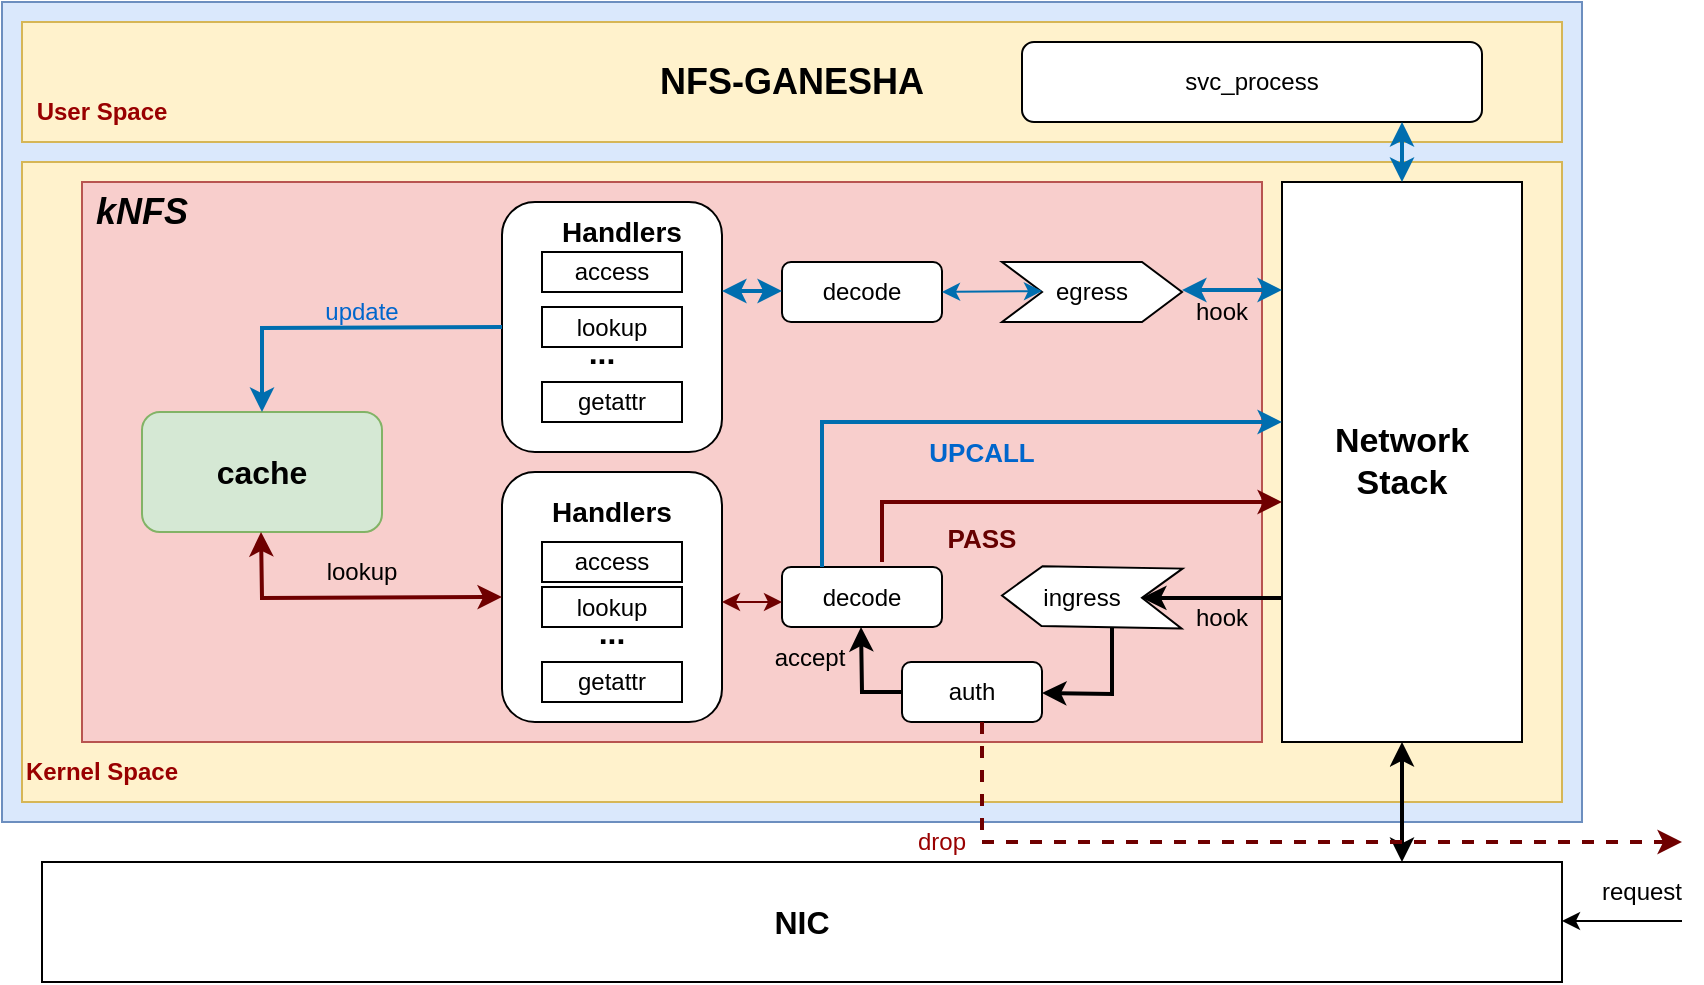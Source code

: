 <mxfile version="21.3.5" type="github">
  <diagram name="第 1 页" id="lMDj3vS_iH2XKWsvDy5g">
    <mxGraphModel dx="994" dy="581" grid="1" gridSize="10" guides="1" tooltips="1" connect="1" arrows="1" fold="1" page="1" pageScale="1" pageWidth="827" pageHeight="1169" math="0" shadow="0">
      <root>
        <mxCell id="0" />
        <mxCell id="1" parent="0" />
        <mxCell id="yOJ6stdo72_agYnsj1yz-1" value="" style="rounded=20;whiteSpace=wrap;html=1;fillColor=#dae8fc;strokeColor=#6c8ebf;" parent="1" vertex="1">
          <mxGeometry x="10" y="180" width="790" height="410" as="geometry" />
        </mxCell>
        <mxCell id="yOJ6stdo72_agYnsj1yz-2" value="&lt;b&gt;&lt;font style=&quot;font-size: 16px;&quot;&gt;NIC&lt;/font&gt;&lt;/b&gt;" style="rounded=0;whiteSpace=wrap;html=1;" parent="1" vertex="1">
          <mxGeometry x="30" y="610" width="760" height="60" as="geometry" />
        </mxCell>
        <mxCell id="yOJ6stdo72_agYnsj1yz-4" value="" style="rounded=0;whiteSpace=wrap;html=1;fillColor=#fff2cc;strokeColor=#d6b656;" parent="1" vertex="1">
          <mxGeometry x="20" y="260" width="770" height="320" as="geometry" />
        </mxCell>
        <mxCell id="yOJ6stdo72_agYnsj1yz-5" value="&lt;b&gt;&lt;font style=&quot;font-size: 18px;&quot;&gt;NFS-GANESHA&lt;/font&gt;&lt;/b&gt;" style="rounded=0;whiteSpace=wrap;html=1;fillColor=#fff2cc;strokeColor=#d6b656;" parent="1" vertex="1">
          <mxGeometry x="20" y="190" width="770" height="60" as="geometry" />
        </mxCell>
        <mxCell id="yOJ6stdo72_agYnsj1yz-7" value="&lt;h4&gt;&lt;font color=&quot;#990000&quot;&gt;User Space&lt;/font&gt;&lt;/h4&gt;" style="text;html=1;strokeColor=none;fillColor=none;align=center;verticalAlign=middle;whiteSpace=wrap;rounded=0;" parent="1" vertex="1">
          <mxGeometry x="20" y="220" width="80" height="30" as="geometry" />
        </mxCell>
        <mxCell id="yOJ6stdo72_agYnsj1yz-8" value="&lt;h4&gt;&lt;font color=&quot;#990000&quot;&gt;Kernel Space&lt;/font&gt;&lt;/h4&gt;" style="text;html=1;strokeColor=none;fillColor=none;align=center;verticalAlign=middle;whiteSpace=wrap;rounded=0;" parent="1" vertex="1">
          <mxGeometry x="20" y="550" width="80" height="30" as="geometry" />
        </mxCell>
        <mxCell id="yOJ6stdo72_agYnsj1yz-11" value="" style="rounded=0;whiteSpace=wrap;html=1;fillColor=#f8cecc;strokeColor=#b85450;" parent="1" vertex="1">
          <mxGeometry x="50" y="270" width="590" height="280" as="geometry" />
        </mxCell>
        <mxCell id="yOJ6stdo72_agYnsj1yz-12" value="&lt;b&gt;&lt;i&gt;&lt;font style=&quot;font-size: 18px;&quot;&gt;kNFS&lt;/font&gt;&lt;/i&gt;&lt;/b&gt;" style="text;html=1;strokeColor=none;fillColor=none;align=center;verticalAlign=middle;whiteSpace=wrap;rounded=0;" parent="1" vertex="1">
          <mxGeometry x="50" y="270" width="60" height="30" as="geometry" />
        </mxCell>
        <mxCell id="yOJ6stdo72_agYnsj1yz-13" value="&lt;b style=&quot;font-size: 17px;&quot;&gt;Network&lt;br&gt;Stack&lt;/b&gt;" style="rounded=0;whiteSpace=wrap;html=1;" parent="1" vertex="1">
          <mxGeometry x="650" y="270" width="120" height="280" as="geometry" />
        </mxCell>
        <mxCell id="yOJ6stdo72_agYnsj1yz-16" value="&lt;b&gt;&lt;font style=&quot;font-size: 16px;&quot;&gt;cache&lt;/font&gt;&lt;/b&gt;" style="rounded=1;whiteSpace=wrap;html=1;fillColor=#d5e8d4;strokeColor=#82b366;" parent="1" vertex="1">
          <mxGeometry x="80" y="385" width="120" height="60" as="geometry" />
        </mxCell>
        <mxCell id="yOJ6stdo72_agYnsj1yz-17" value="decode" style="rounded=1;whiteSpace=wrap;html=1;" parent="1" vertex="1">
          <mxGeometry x="400" y="462.5" width="80" height="30" as="geometry" />
        </mxCell>
        <mxCell id="yOJ6stdo72_agYnsj1yz-21" value="lookup" style="text;html=1;strokeColor=none;fillColor=none;align=center;verticalAlign=middle;whiteSpace=wrap;rounded=0;" parent="1" vertex="1">
          <mxGeometry x="160" y="450" width="60" height="30" as="geometry" />
        </mxCell>
        <mxCell id="JF-g7HKyl8JPYLveSICX-1" value="" style="rounded=1;whiteSpace=wrap;html=1;" parent="1" vertex="1">
          <mxGeometry x="260" y="415" width="110" height="125" as="geometry" />
        </mxCell>
        <mxCell id="JF-g7HKyl8JPYLveSICX-2" value="access" style="rounded=0;whiteSpace=wrap;html=1;" parent="1" vertex="1">
          <mxGeometry x="280" y="450" width="70" height="20" as="geometry" />
        </mxCell>
        <mxCell id="JF-g7HKyl8JPYLveSICX-3" value="&lt;b&gt;&lt;font style=&quot;font-size: 14px;&quot;&gt;Handlers&lt;/font&gt;&lt;/b&gt;" style="text;html=1;strokeColor=none;fillColor=none;align=center;verticalAlign=middle;whiteSpace=wrap;rounded=0;" parent="1" vertex="1">
          <mxGeometry x="285" y="420" width="60" height="30" as="geometry" />
        </mxCell>
        <mxCell id="JF-g7HKyl8JPYLveSICX-6" value="lookup" style="rounded=0;whiteSpace=wrap;html=1;" parent="1" vertex="1">
          <mxGeometry x="280" y="472.5" width="70" height="20" as="geometry" />
        </mxCell>
        <mxCell id="JF-g7HKyl8JPYLveSICX-7" value="getattr" style="rounded=0;whiteSpace=wrap;html=1;" parent="1" vertex="1">
          <mxGeometry x="280" y="510" width="70" height="20" as="geometry" />
        </mxCell>
        <mxCell id="JF-g7HKyl8JPYLveSICX-16" value="&lt;b&gt;&lt;font style=&quot;font-size: 16px;&quot;&gt;...&lt;/font&gt;&lt;/b&gt;" style="text;html=1;strokeColor=none;fillColor=none;align=center;verticalAlign=middle;whiteSpace=wrap;rounded=0;" parent="1" vertex="1">
          <mxGeometry x="285" y="480" width="60" height="30" as="geometry" />
        </mxCell>
        <mxCell id="JF-g7HKyl8JPYLveSICX-21" value="svc_process" style="rounded=1;whiteSpace=wrap;html=1;" parent="1" vertex="1">
          <mxGeometry x="520" y="200" width="230" height="40" as="geometry" />
        </mxCell>
        <mxCell id="JF-g7HKyl8JPYLveSICX-25" value="" style="endArrow=classic;startArrow=classic;html=1;rounded=0;entryX=0.5;entryY=1;entryDx=0;entryDy=0;strokeWidth=2;" parent="1" target="yOJ6stdo72_agYnsj1yz-13" edge="1">
          <mxGeometry width="50" height="50" relative="1" as="geometry">
            <mxPoint x="710" y="610" as="sourcePoint" />
            <mxPoint x="710" y="560" as="targetPoint" />
          </mxGeometry>
        </mxCell>
        <mxCell id="JF-g7HKyl8JPYLveSICX-30" value="" style="shape=step;perimeter=stepPerimeter;whiteSpace=wrap;html=1;fixedSize=1;rotation=-179;" parent="1" vertex="1">
          <mxGeometry x="510" y="462.5" width="90" height="30" as="geometry" />
        </mxCell>
        <mxCell id="JF-g7HKyl8JPYLveSICX-31" value="ingress" style="text;html=1;strokeColor=none;fillColor=none;align=center;verticalAlign=middle;whiteSpace=wrap;rounded=0;" parent="1" vertex="1">
          <mxGeometry x="520" y="462.5" width="60" height="30" as="geometry" />
        </mxCell>
        <mxCell id="JF-g7HKyl8JPYLveSICX-32" value="" style="endArrow=classic;html=1;rounded=0;entryX=0;entryY=0.5;entryDx=0;entryDy=0;strokeWidth=2;" parent="1" target="JF-g7HKyl8JPYLveSICX-30" edge="1">
          <mxGeometry width="50" height="50" relative="1" as="geometry">
            <mxPoint x="650" y="478" as="sourcePoint" />
            <mxPoint x="600" y="494.5" as="targetPoint" />
          </mxGeometry>
        </mxCell>
        <mxCell id="JF-g7HKyl8JPYLveSICX-34" value="hook" style="text;html=1;strokeColor=none;fillColor=none;align=center;verticalAlign=middle;whiteSpace=wrap;rounded=0;" parent="1" vertex="1">
          <mxGeometry x="590" y="472.5" width="60" height="30" as="geometry" />
        </mxCell>
        <mxCell id="JF-g7HKyl8JPYLveSICX-36" value="decode" style="rounded=1;whiteSpace=wrap;html=1;" parent="1" vertex="1">
          <mxGeometry x="400" y="310" width="80" height="30" as="geometry" />
        </mxCell>
        <mxCell id="JF-g7HKyl8JPYLveSICX-39" value="" style="endArrow=classic;startArrow=classic;html=1;rounded=0;fillColor=#a20025;strokeColor=#6F0000;" parent="1" edge="1">
          <mxGeometry width="50" height="50" relative="1" as="geometry">
            <mxPoint x="370" y="480" as="sourcePoint" />
            <mxPoint x="400" y="480" as="targetPoint" />
          </mxGeometry>
        </mxCell>
        <mxCell id="JF-g7HKyl8JPYLveSICX-40" value="" style="endArrow=classic;startArrow=classic;html=1;rounded=0;exitX=0;exitY=0.5;exitDx=0;exitDy=0;strokeWidth=2;fillColor=#a20025;strokeColor=#6F0000;" parent="1" source="JF-g7HKyl8JPYLveSICX-1" edge="1">
          <mxGeometry width="50" height="50" relative="1" as="geometry">
            <mxPoint x="139.5" y="515" as="sourcePoint" />
            <mxPoint x="139.5" y="445" as="targetPoint" />
            <Array as="points">
              <mxPoint x="140" y="478" />
            </Array>
          </mxGeometry>
        </mxCell>
        <mxCell id="JF-g7HKyl8JPYLveSICX-42" value="egress" style="shape=step;perimeter=stepPerimeter;whiteSpace=wrap;html=1;fixedSize=1;rotation=0;" parent="1" vertex="1">
          <mxGeometry x="510" y="310" width="90" height="30" as="geometry" />
        </mxCell>
        <mxCell id="JF-g7HKyl8JPYLveSICX-44" value="hook" style="text;html=1;strokeColor=none;fillColor=none;align=center;verticalAlign=middle;whiteSpace=wrap;rounded=0;" parent="1" vertex="1">
          <mxGeometry x="590" y="320" width="60" height="30" as="geometry" />
        </mxCell>
        <mxCell id="JF-g7HKyl8JPYLveSICX-45" value="" style="endArrow=classic;startArrow=classic;html=1;rounded=0;exitX=1;exitY=0.5;exitDx=0;exitDy=0;fillColor=#1ba1e2;strokeColor=#006EAF;" parent="1" source="JF-g7HKyl8JPYLveSICX-36" edge="1">
          <mxGeometry width="50" height="50" relative="1" as="geometry">
            <mxPoint x="500" y="324.5" as="sourcePoint" />
            <mxPoint x="530" y="324.5" as="targetPoint" />
          </mxGeometry>
        </mxCell>
        <mxCell id="JF-g7HKyl8JPYLveSICX-46" value="" style="endArrow=classic;startArrow=classic;html=1;rounded=0;exitX=0.5;exitY=0;exitDx=0;exitDy=0;strokeWidth=2;fillColor=#1ba1e2;strokeColor=#006EAF;" parent="1" source="yOJ6stdo72_agYnsj1yz-13" edge="1">
          <mxGeometry width="50" height="50" relative="1" as="geometry">
            <mxPoint x="709.5" y="270" as="sourcePoint" />
            <mxPoint x="710" y="240" as="targetPoint" />
          </mxGeometry>
        </mxCell>
        <mxCell id="JF-g7HKyl8JPYLveSICX-49" value="" style="rounded=1;whiteSpace=wrap;html=1;" parent="1" vertex="1">
          <mxGeometry x="260" y="280" width="110" height="125" as="geometry" />
        </mxCell>
        <mxCell id="JF-g7HKyl8JPYLveSICX-50" value="" style="endArrow=classic;startArrow=classic;html=1;rounded=0;strokeWidth=2;fillColor=#1ba1e2;strokeColor=#006EAF;" parent="1" edge="1">
          <mxGeometry width="50" height="50" relative="1" as="geometry">
            <mxPoint x="370" y="324.5" as="sourcePoint" />
            <mxPoint x="400" y="324.5" as="targetPoint" />
          </mxGeometry>
        </mxCell>
        <mxCell id="JF-g7HKyl8JPYLveSICX-51" value="" style="endArrow=classic;html=1;rounded=0;entryX=0.5;entryY=0;entryDx=0;entryDy=0;exitX=0;exitY=0.5;exitDx=0;exitDy=0;fillColor=#1ba1e2;strokeColor=#006EAF;strokeWidth=2;" parent="1" source="JF-g7HKyl8JPYLveSICX-49" target="yOJ6stdo72_agYnsj1yz-16" edge="1">
          <mxGeometry width="50" height="50" relative="1" as="geometry">
            <mxPoint x="160" y="350" as="sourcePoint" />
            <mxPoint x="210" y="300" as="targetPoint" />
            <Array as="points">
              <mxPoint x="140" y="343" />
            </Array>
          </mxGeometry>
        </mxCell>
        <mxCell id="JF-g7HKyl8JPYLveSICX-52" value="&lt;font&gt;update&lt;/font&gt;" style="text;html=1;strokeColor=none;fillColor=none;align=center;verticalAlign=middle;whiteSpace=wrap;rounded=0;fontColor=#0066CC;" parent="1" vertex="1">
          <mxGeometry x="160" y="320" width="60" height="30" as="geometry" />
        </mxCell>
        <mxCell id="JF-g7HKyl8JPYLveSICX-53" value="&lt;b&gt;&lt;font style=&quot;font-size: 14px;&quot;&gt;Handlers&lt;/font&gt;&lt;/b&gt;" style="text;html=1;strokeColor=none;fillColor=none;align=center;verticalAlign=middle;whiteSpace=wrap;rounded=0;" parent="1" vertex="1">
          <mxGeometry x="290" y="280" width="60" height="30" as="geometry" />
        </mxCell>
        <mxCell id="JF-g7HKyl8JPYLveSICX-54" value="access" style="rounded=0;whiteSpace=wrap;html=1;" parent="1" vertex="1">
          <mxGeometry x="280" y="305" width="70" height="20" as="geometry" />
        </mxCell>
        <mxCell id="JF-g7HKyl8JPYLveSICX-55" value="lookup" style="rounded=0;whiteSpace=wrap;html=1;" parent="1" vertex="1">
          <mxGeometry x="280" y="332.5" width="70" height="20" as="geometry" />
        </mxCell>
        <mxCell id="JF-g7HKyl8JPYLveSICX-56" value="&lt;b&gt;&lt;font style=&quot;font-size: 16px;&quot;&gt;...&lt;/font&gt;&lt;/b&gt;" style="text;html=1;strokeColor=none;fillColor=none;align=center;verticalAlign=middle;whiteSpace=wrap;rounded=0;" parent="1" vertex="1">
          <mxGeometry x="280" y="340" width="60" height="30" as="geometry" />
        </mxCell>
        <mxCell id="JF-g7HKyl8JPYLveSICX-57" value="getattr" style="rounded=0;whiteSpace=wrap;html=1;" parent="1" vertex="1">
          <mxGeometry x="280" y="370" width="70" height="20" as="geometry" />
        </mxCell>
        <mxCell id="10C1QH9LqCkpnewvL3aK-1" value="" style="endArrow=classic;html=1;rounded=0;" edge="1" parent="1">
          <mxGeometry width="50" height="50" relative="1" as="geometry">
            <mxPoint x="850" y="639.5" as="sourcePoint" />
            <mxPoint x="790" y="639.5" as="targetPoint" />
          </mxGeometry>
        </mxCell>
        <mxCell id="10C1QH9LqCkpnewvL3aK-2" value="request" style="text;html=1;strokeColor=none;fillColor=none;align=center;verticalAlign=middle;whiteSpace=wrap;rounded=0;" vertex="1" parent="1">
          <mxGeometry x="800" y="610" width="60" height="30" as="geometry" />
        </mxCell>
        <mxCell id="10C1QH9LqCkpnewvL3aK-4" value="auth" style="rounded=1;whiteSpace=wrap;html=1;" vertex="1" parent="1">
          <mxGeometry x="460" y="510" width="70" height="30" as="geometry" />
        </mxCell>
        <mxCell id="10C1QH9LqCkpnewvL3aK-8" value="" style="endArrow=classic;html=1;rounded=0;exitX=0.75;exitY=1;exitDx=0;exitDy=0;strokeWidth=2;" edge="1" parent="1" source="JF-g7HKyl8JPYLveSICX-31">
          <mxGeometry width="50" height="50" relative="1" as="geometry">
            <mxPoint x="565" y="490" as="sourcePoint" />
            <mxPoint x="530" y="525.5" as="targetPoint" />
            <Array as="points">
              <mxPoint x="565" y="526" />
            </Array>
          </mxGeometry>
        </mxCell>
        <mxCell id="10C1QH9LqCkpnewvL3aK-9" value="" style="endArrow=classic;html=1;rounded=0;exitX=0;exitY=0.5;exitDx=0;exitDy=0;strokeWidth=2;" edge="1" parent="1" source="10C1QH9LqCkpnewvL3aK-4">
          <mxGeometry width="50" height="50" relative="1" as="geometry">
            <mxPoint x="460" y="530" as="sourcePoint" />
            <mxPoint x="439.5" y="492.5" as="targetPoint" />
            <Array as="points">
              <mxPoint x="440" y="525" />
            </Array>
          </mxGeometry>
        </mxCell>
        <mxCell id="10C1QH9LqCkpnewvL3aK-10" value="accept" style="text;html=1;strokeColor=none;fillColor=none;align=center;verticalAlign=middle;whiteSpace=wrap;rounded=0;" vertex="1" parent="1">
          <mxGeometry x="384" y="492.5" width="60" height="30" as="geometry" />
        </mxCell>
        <mxCell id="10C1QH9LqCkpnewvL3aK-11" value="" style="endArrow=classic;html=1;rounded=0;dashed=1;fillColor=#a20025;strokeColor=#6F0000;strokeWidth=2;" edge="1" parent="1">
          <mxGeometry width="50" height="50" relative="1" as="geometry">
            <mxPoint x="500" y="540" as="sourcePoint" />
            <mxPoint x="850" y="600" as="targetPoint" />
            <Array as="points">
              <mxPoint x="500" y="600" />
            </Array>
          </mxGeometry>
        </mxCell>
        <mxCell id="10C1QH9LqCkpnewvL3aK-12" value="drop" style="text;html=1;align=center;verticalAlign=middle;whiteSpace=wrap;rounded=0;fontColor=#990000;" vertex="1" parent="1">
          <mxGeometry x="450" y="585" width="60" height="30" as="geometry" />
        </mxCell>
        <mxCell id="10C1QH9LqCkpnewvL3aK-13" value="" style="endArrow=classic;html=1;rounded=0;strokeWidth=2;fillColor=#a20025;strokeColor=#6F0000;" edge="1" parent="1">
          <mxGeometry width="50" height="50" relative="1" as="geometry">
            <mxPoint x="450" y="460" as="sourcePoint" />
            <mxPoint x="650" y="430" as="targetPoint" />
            <Array as="points">
              <mxPoint x="450" y="430" />
            </Array>
          </mxGeometry>
        </mxCell>
        <mxCell id="10C1QH9LqCkpnewvL3aK-14" value="PASS" style="text;html=1;align=center;verticalAlign=middle;whiteSpace=wrap;rounded=0;fontColor=#660000;fontSize=13;fontStyle=1" vertex="1" parent="1">
          <mxGeometry x="470" y="432.5" width="60" height="30" as="geometry" />
        </mxCell>
        <mxCell id="10C1QH9LqCkpnewvL3aK-15" value="" style="endArrow=classic;html=1;rounded=0;exitX=0.25;exitY=0;exitDx=0;exitDy=0;strokeWidth=2;fillColor=#1ba1e2;strokeColor=#006EAF;" edge="1" parent="1" source="yOJ6stdo72_agYnsj1yz-17">
          <mxGeometry width="50" height="50" relative="1" as="geometry">
            <mxPoint x="440" y="390" as="sourcePoint" />
            <mxPoint x="650" y="390" as="targetPoint" />
            <Array as="points">
              <mxPoint x="420" y="390" />
            </Array>
          </mxGeometry>
        </mxCell>
        <mxCell id="10C1QH9LqCkpnewvL3aK-16" value="&lt;b&gt;&lt;font color=&quot;#0066cc&quot; style=&quot;font-size: 13px;&quot;&gt;UPCALL&lt;/font&gt;&lt;/b&gt;" style="text;html=1;strokeColor=none;fillColor=none;align=center;verticalAlign=middle;whiteSpace=wrap;rounded=0;" vertex="1" parent="1">
          <mxGeometry x="470" y="390" width="60" height="30" as="geometry" />
        </mxCell>
        <mxCell id="10C1QH9LqCkpnewvL3aK-18" value="" style="endArrow=classic;startArrow=classic;html=1;rounded=0;fillColor=#1ba1e2;strokeColor=#006EAF;strokeWidth=2;" edge="1" parent="1">
          <mxGeometry width="50" height="50" relative="1" as="geometry">
            <mxPoint x="600" y="324" as="sourcePoint" />
            <mxPoint x="650" y="324" as="targetPoint" />
          </mxGeometry>
        </mxCell>
      </root>
    </mxGraphModel>
  </diagram>
</mxfile>

